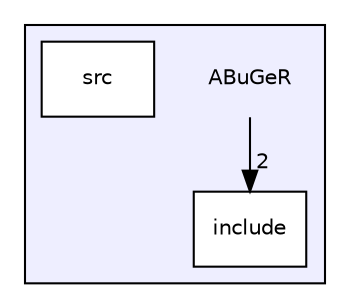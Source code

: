 digraph "ABuGeR" {
  compound=true
  node [ fontsize="10", fontname="Helvetica"];
  edge [ labelfontsize="10", labelfontname="Helvetica"];
  subgraph clusterdir_7a6cb99b5b95fb000a4c7e0b63f6d538 {
    graph [ bgcolor="#eeeeff", pencolor="black", label="" URL="dir_7a6cb99b5b95fb000a4c7e0b63f6d538.html"];
    dir_7a6cb99b5b95fb000a4c7e0b63f6d538 [shape=plaintext label="ABuGeR"];
    dir_03806b3309f0f63b889c58a0f7fde47c [shape=box label="include" color="black" fillcolor="white" style="filled" URL="dir_03806b3309f0f63b889c58a0f7fde47c.html"];
    dir_20ad539546f265927fe132f480062e85 [shape=box label="src" color="black" fillcolor="white" style="filled" URL="dir_20ad539546f265927fe132f480062e85.html"];
  }
  dir_7a6cb99b5b95fb000a4c7e0b63f6d538->dir_03806b3309f0f63b889c58a0f7fde47c [headlabel="2", labeldistance=1.5 headhref="dir_000000_000001.html"];
}

